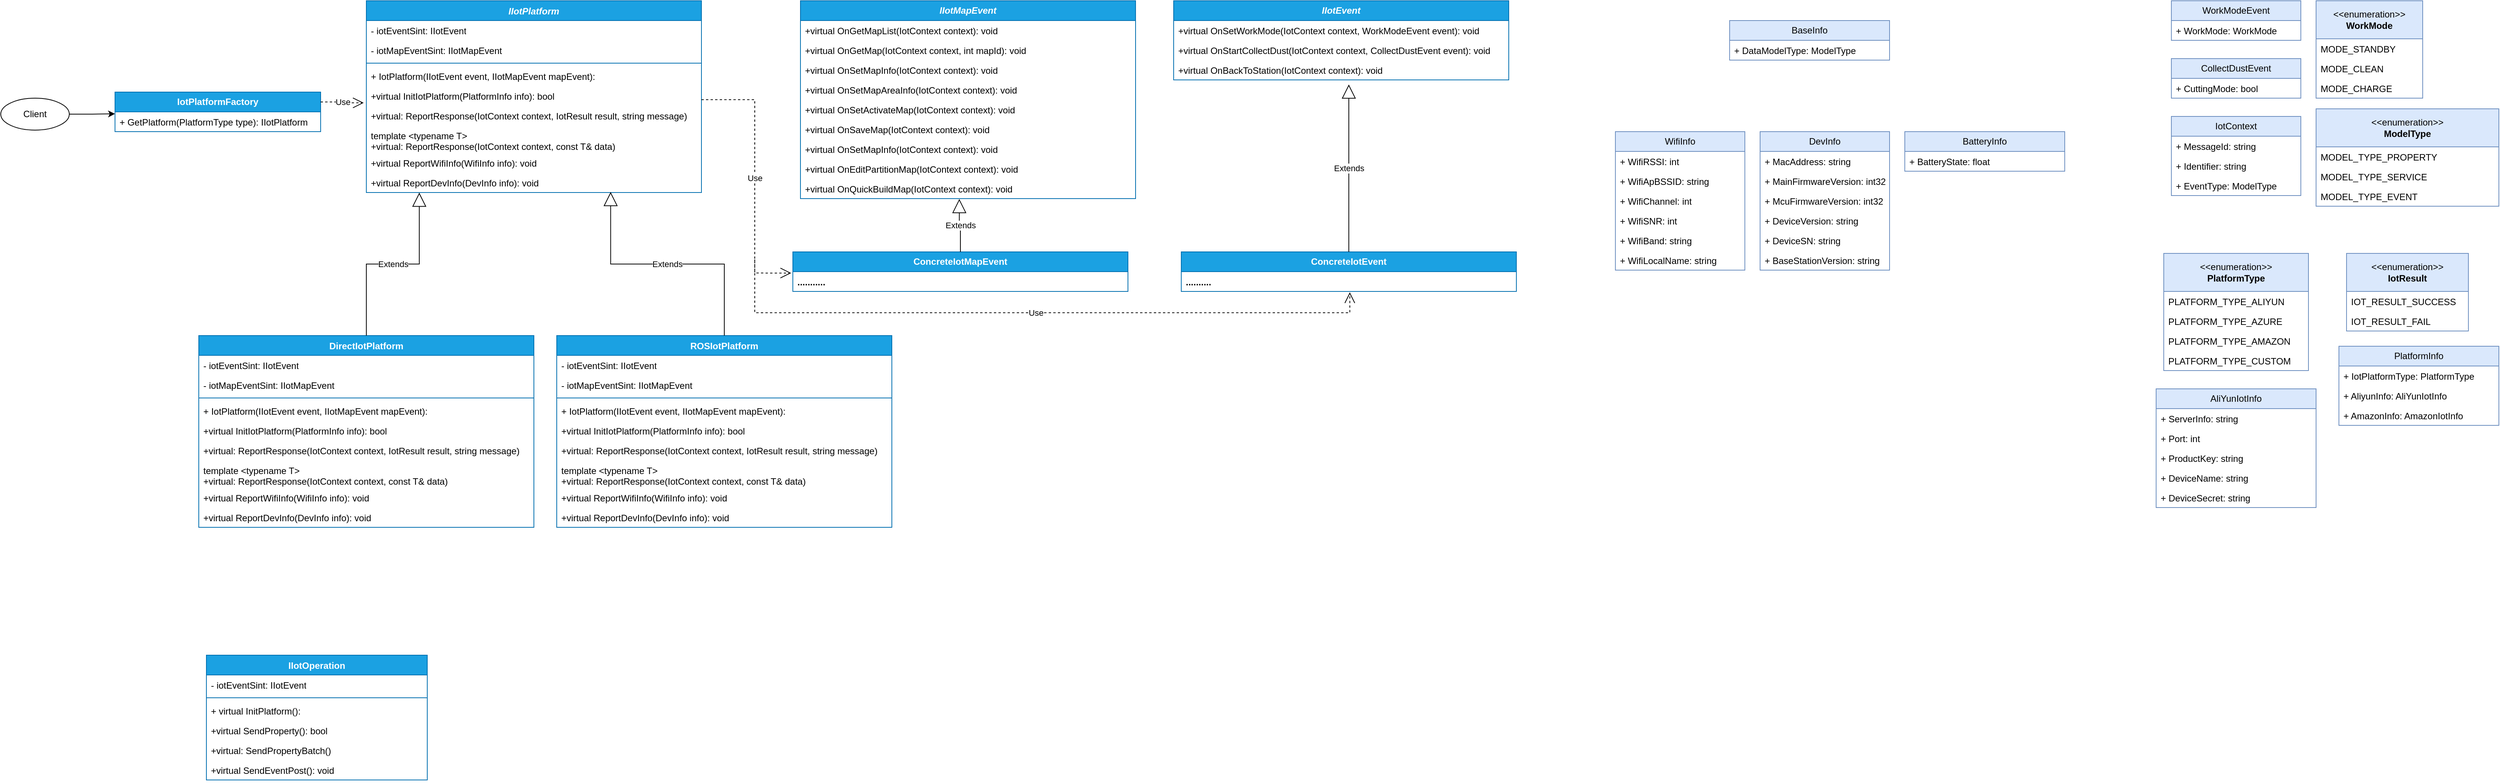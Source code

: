 <mxfile version="21.1.5" type="github">
  <diagram name="Page-1" id="c4acf3e9-155e-7222-9cf6-157b1a14988f">
    <mxGraphModel dx="1924" dy="537" grid="1" gridSize="10" guides="1" tooltips="1" connect="1" arrows="1" fold="1" page="1" pageScale="1" pageWidth="980" pageHeight="1390" background="none" math="0" shadow="0">
      <root>
        <mxCell id="0" />
        <mxCell id="1" parent="0" />
        <mxCell id="I9QbP4iJ-JVChOP0fgTt-6" value="WifiInfo" style="swimlane;fontStyle=0;childLayout=stackLayout;horizontal=1;startSize=26;fillColor=#dae8fc;horizontalStack=0;resizeParent=1;resizeParentMax=0;resizeLast=0;collapsible=1;marginBottom=0;whiteSpace=wrap;html=1;strokeColor=#6c8ebf;" vertex="1" parent="1">
          <mxGeometry x="1170" y="202" width="170" height="182" as="geometry" />
        </mxCell>
        <mxCell id="I9QbP4iJ-JVChOP0fgTt-7" value="+ WifiRSSI: int" style="text;strokeColor=none;fillColor=none;align=left;verticalAlign=top;spacingLeft=4;spacingRight=4;overflow=hidden;rotatable=0;points=[[0,0.5],[1,0.5]];portConstraint=eastwest;whiteSpace=wrap;html=1;" vertex="1" parent="I9QbP4iJ-JVChOP0fgTt-6">
          <mxGeometry y="26" width="170" height="26" as="geometry" />
        </mxCell>
        <mxCell id="I9QbP4iJ-JVChOP0fgTt-8" value="+ WifiApBSSID: string" style="text;strokeColor=none;fillColor=none;align=left;verticalAlign=top;spacingLeft=4;spacingRight=4;overflow=hidden;rotatable=0;points=[[0,0.5],[1,0.5]];portConstraint=eastwest;whiteSpace=wrap;html=1;" vertex="1" parent="I9QbP4iJ-JVChOP0fgTt-6">
          <mxGeometry y="52" width="170" height="26" as="geometry" />
        </mxCell>
        <mxCell id="I9QbP4iJ-JVChOP0fgTt-9" value="+ WifiChannel: int" style="text;strokeColor=none;fillColor=none;align=left;verticalAlign=top;spacingLeft=4;spacingRight=4;overflow=hidden;rotatable=0;points=[[0,0.5],[1,0.5]];portConstraint=eastwest;whiteSpace=wrap;html=1;" vertex="1" parent="I9QbP4iJ-JVChOP0fgTt-6">
          <mxGeometry y="78" width="170" height="26" as="geometry" />
        </mxCell>
        <mxCell id="I9QbP4iJ-JVChOP0fgTt-19" value="+ WifiSNR: int" style="text;strokeColor=none;fillColor=none;align=left;verticalAlign=top;spacingLeft=4;spacingRight=4;overflow=hidden;rotatable=0;points=[[0,0.5],[1,0.5]];portConstraint=eastwest;whiteSpace=wrap;html=1;" vertex="1" parent="I9QbP4iJ-JVChOP0fgTt-6">
          <mxGeometry y="104" width="170" height="26" as="geometry" />
        </mxCell>
        <mxCell id="I9QbP4iJ-JVChOP0fgTt-10" value="+ WifiBand: string" style="text;strokeColor=none;fillColor=none;align=left;verticalAlign=top;spacingLeft=4;spacingRight=4;overflow=hidden;rotatable=0;points=[[0,0.5],[1,0.5]];portConstraint=eastwest;whiteSpace=wrap;html=1;" vertex="1" parent="I9QbP4iJ-JVChOP0fgTt-6">
          <mxGeometry y="130" width="170" height="26" as="geometry" />
        </mxCell>
        <mxCell id="I9QbP4iJ-JVChOP0fgTt-11" value="+ WifiLocalName: string" style="text;strokeColor=none;fillColor=none;align=left;verticalAlign=top;spacingLeft=4;spacingRight=4;overflow=hidden;rotatable=0;points=[[0,0.5],[1,0.5]];portConstraint=eastwest;whiteSpace=wrap;html=1;" vertex="1" parent="I9QbP4iJ-JVChOP0fgTt-6">
          <mxGeometry y="156" width="170" height="26" as="geometry" />
        </mxCell>
        <mxCell id="I9QbP4iJ-JVChOP0fgTt-12" value="DevInfo" style="swimlane;fontStyle=0;childLayout=stackLayout;horizontal=1;startSize=26;fillColor=#dae8fc;horizontalStack=0;resizeParent=1;resizeParentMax=0;resizeLast=0;collapsible=1;marginBottom=0;whiteSpace=wrap;html=1;strokeColor=#6c8ebf;" vertex="1" parent="1">
          <mxGeometry x="1360" y="202" width="170" height="182" as="geometry" />
        </mxCell>
        <mxCell id="I9QbP4iJ-JVChOP0fgTt-13" value="+ MacAddress: string" style="text;strokeColor=none;fillColor=none;align=left;verticalAlign=top;spacingLeft=4;spacingRight=4;overflow=hidden;rotatable=0;points=[[0,0.5],[1,0.5]];portConstraint=eastwest;whiteSpace=wrap;html=1;" vertex="1" parent="I9QbP4iJ-JVChOP0fgTt-12">
          <mxGeometry y="26" width="170" height="26" as="geometry" />
        </mxCell>
        <mxCell id="I9QbP4iJ-JVChOP0fgTt-14" value="+ MainFirmwareVersion: int32" style="text;strokeColor=none;fillColor=none;align=left;verticalAlign=top;spacingLeft=4;spacingRight=4;overflow=hidden;rotatable=0;points=[[0,0.5],[1,0.5]];portConstraint=eastwest;whiteSpace=wrap;html=1;" vertex="1" parent="I9QbP4iJ-JVChOP0fgTt-12">
          <mxGeometry y="52" width="170" height="26" as="geometry" />
        </mxCell>
        <mxCell id="I9QbP4iJ-JVChOP0fgTt-15" value="+ McuFirmwareVersion: int32" style="text;strokeColor=none;fillColor=none;align=left;verticalAlign=top;spacingLeft=4;spacingRight=4;overflow=hidden;rotatable=0;points=[[0,0.5],[1,0.5]];portConstraint=eastwest;whiteSpace=wrap;html=1;" vertex="1" parent="I9QbP4iJ-JVChOP0fgTt-12">
          <mxGeometry y="78" width="170" height="26" as="geometry" />
        </mxCell>
        <mxCell id="I9QbP4iJ-JVChOP0fgTt-16" value="+ DeviceVersion: string" style="text;strokeColor=none;fillColor=none;align=left;verticalAlign=top;spacingLeft=4;spacingRight=4;overflow=hidden;rotatable=0;points=[[0,0.5],[1,0.5]];portConstraint=eastwest;whiteSpace=wrap;html=1;" vertex="1" parent="I9QbP4iJ-JVChOP0fgTt-12">
          <mxGeometry y="104" width="170" height="26" as="geometry" />
        </mxCell>
        <mxCell id="I9QbP4iJ-JVChOP0fgTt-17" value="+ DeviceSN: string" style="text;strokeColor=none;fillColor=none;align=left;verticalAlign=top;spacingLeft=4;spacingRight=4;overflow=hidden;rotatable=0;points=[[0,0.5],[1,0.5]];portConstraint=eastwest;whiteSpace=wrap;html=1;" vertex="1" parent="I9QbP4iJ-JVChOP0fgTt-12">
          <mxGeometry y="130" width="170" height="26" as="geometry" />
        </mxCell>
        <mxCell id="I9QbP4iJ-JVChOP0fgTt-18" value="+ BaseStationVersion: string" style="text;strokeColor=none;fillColor=none;align=left;verticalAlign=top;spacingLeft=4;spacingRight=4;overflow=hidden;rotatable=0;points=[[0,0.5],[1,0.5]];portConstraint=eastwest;whiteSpace=wrap;html=1;" vertex="1" parent="I9QbP4iJ-JVChOP0fgTt-12">
          <mxGeometry y="156" width="170" height="26" as="geometry" />
        </mxCell>
        <mxCell id="I9QbP4iJ-JVChOP0fgTt-24" value="&lt;b&gt;&lt;i&gt;IIotEvent&lt;/i&gt;&lt;/b&gt;" style="swimlane;fontStyle=0;childLayout=stackLayout;horizontal=1;startSize=26;fillColor=#1ba1e2;horizontalStack=0;resizeParent=1;resizeParentMax=0;resizeLast=0;collapsible=1;marginBottom=0;whiteSpace=wrap;html=1;fontColor=#ffffff;strokeColor=#006EAF;" vertex="1" parent="1">
          <mxGeometry x="590" y="30" width="440" height="104" as="geometry" />
        </mxCell>
        <mxCell id="I9QbP4iJ-JVChOP0fgTt-25" value="+virtual&amp;nbsp;OnSetWorkMode(IotContext context, WorkModeEvent event): void" style="text;strokeColor=none;fillColor=none;align=left;verticalAlign=top;spacingLeft=4;spacingRight=4;overflow=hidden;rotatable=0;points=[[0,0.5],[1,0.5]];portConstraint=eastwest;whiteSpace=wrap;html=1;" vertex="1" parent="I9QbP4iJ-JVChOP0fgTt-24">
          <mxGeometry y="26" width="440" height="26" as="geometry" />
        </mxCell>
        <mxCell id="I9QbP4iJ-JVChOP0fgTt-26" value="+virtual&amp;nbsp;OnStartCollectDust(IotContext context, CollectDustEvent event): void" style="text;strokeColor=none;fillColor=none;align=left;verticalAlign=top;spacingLeft=4;spacingRight=4;overflow=hidden;rotatable=0;points=[[0,0.5],[1,0.5]];portConstraint=eastwest;whiteSpace=wrap;html=1;" vertex="1" parent="I9QbP4iJ-JVChOP0fgTt-24">
          <mxGeometry y="52" width="440" height="26" as="geometry" />
        </mxCell>
        <mxCell id="I9QbP4iJ-JVChOP0fgTt-27" value="+virtual&amp;nbsp;OnBackToStation(IotContext context): void" style="text;strokeColor=none;fillColor=none;align=left;verticalAlign=top;spacingLeft=4;spacingRight=4;overflow=hidden;rotatable=0;points=[[0,0.5],[1,0.5]];portConstraint=eastwest;whiteSpace=wrap;html=1;" vertex="1" parent="I9QbP4iJ-JVChOP0fgTt-24">
          <mxGeometry y="78" width="440" height="26" as="geometry" />
        </mxCell>
        <mxCell id="I9QbP4iJ-JVChOP0fgTt-35" value="&amp;lt;&amp;lt;enumeration&amp;gt;&amp;gt;&lt;br&gt;&lt;b&gt;WorkMode&lt;/b&gt;" style="swimlane;fontStyle=0;childLayout=stackLayout;horizontal=1;startSize=50;fillColor=#dae8fc;horizontalStack=0;resizeParent=1;resizeParentMax=0;resizeLast=0;collapsible=1;marginBottom=0;whiteSpace=wrap;html=1;strokeColor=#6c8ebf;" vertex="1" parent="1">
          <mxGeometry x="2090" y="30" width="140" height="128" as="geometry" />
        </mxCell>
        <mxCell id="I9QbP4iJ-JVChOP0fgTt-36" value="MODE_STANDBY" style="text;strokeColor=none;fillColor=none;align=left;verticalAlign=top;spacingLeft=4;spacingRight=4;overflow=hidden;rotatable=0;points=[[0,0.5],[1,0.5]];portConstraint=eastwest;whiteSpace=wrap;html=1;" vertex="1" parent="I9QbP4iJ-JVChOP0fgTt-35">
          <mxGeometry y="50" width="140" height="26" as="geometry" />
        </mxCell>
        <mxCell id="I9QbP4iJ-JVChOP0fgTt-37" value="MODE_CLEAN" style="text;strokeColor=none;fillColor=none;align=left;verticalAlign=top;spacingLeft=4;spacingRight=4;overflow=hidden;rotatable=0;points=[[0,0.5],[1,0.5]];portConstraint=eastwest;whiteSpace=wrap;html=1;" vertex="1" parent="I9QbP4iJ-JVChOP0fgTt-35">
          <mxGeometry y="76" width="140" height="26" as="geometry" />
        </mxCell>
        <mxCell id="I9QbP4iJ-JVChOP0fgTt-38" value="MODE_CHARGE" style="text;strokeColor=none;fillColor=none;align=left;verticalAlign=top;spacingLeft=4;spacingRight=4;overflow=hidden;rotatable=0;points=[[0,0.5],[1,0.5]];portConstraint=eastwest;whiteSpace=wrap;html=1;" vertex="1" parent="I9QbP4iJ-JVChOP0fgTt-35">
          <mxGeometry y="102" width="140" height="26" as="geometry" />
        </mxCell>
        <mxCell id="I9QbP4iJ-JVChOP0fgTt-40" value="IotContext" style="swimlane;fontStyle=0;childLayout=stackLayout;horizontal=1;startSize=26;fillColor=#dae8fc;horizontalStack=0;resizeParent=1;resizeParentMax=0;resizeLast=0;collapsible=1;marginBottom=0;whiteSpace=wrap;html=1;strokeColor=#6c8ebf;" vertex="1" parent="1">
          <mxGeometry x="1900" y="182" width="170" height="104" as="geometry" />
        </mxCell>
        <mxCell id="I9QbP4iJ-JVChOP0fgTt-41" value="+ MessageId: string" style="text;strokeColor=none;fillColor=none;align=left;verticalAlign=top;spacingLeft=4;spacingRight=4;overflow=hidden;rotatable=0;points=[[0,0.5],[1,0.5]];portConstraint=eastwest;whiteSpace=wrap;html=1;" vertex="1" parent="I9QbP4iJ-JVChOP0fgTt-40">
          <mxGeometry y="26" width="170" height="26" as="geometry" />
        </mxCell>
        <mxCell id="I9QbP4iJ-JVChOP0fgTt-42" value="+ Identifier: string" style="text;strokeColor=none;fillColor=none;align=left;verticalAlign=top;spacingLeft=4;spacingRight=4;overflow=hidden;rotatable=0;points=[[0,0.5],[1,0.5]];portConstraint=eastwest;whiteSpace=wrap;html=1;" vertex="1" parent="I9QbP4iJ-JVChOP0fgTt-40">
          <mxGeometry y="52" width="170" height="26" as="geometry" />
        </mxCell>
        <mxCell id="I9QbP4iJ-JVChOP0fgTt-43" value="+ EventType: ModelType" style="text;strokeColor=none;fillColor=none;align=left;verticalAlign=top;spacingLeft=4;spacingRight=4;overflow=hidden;rotatable=0;points=[[0,0.5],[1,0.5]];portConstraint=eastwest;whiteSpace=wrap;html=1;" vertex="1" parent="I9QbP4iJ-JVChOP0fgTt-40">
          <mxGeometry y="78" width="170" height="26" as="geometry" />
        </mxCell>
        <mxCell id="I9QbP4iJ-JVChOP0fgTt-47" value="&amp;lt;&amp;lt;enumeration&amp;gt;&amp;gt;&lt;br&gt;&lt;b&gt;ModelType&lt;/b&gt;" style="swimlane;fontStyle=0;childLayout=stackLayout;horizontal=1;startSize=50;fillColor=#dae8fc;horizontalStack=0;resizeParent=1;resizeParentMax=0;resizeLast=0;collapsible=1;marginBottom=0;whiteSpace=wrap;html=1;strokeColor=#6c8ebf;" vertex="1" parent="1">
          <mxGeometry x="2090" y="172" width="240" height="128" as="geometry" />
        </mxCell>
        <mxCell id="I9QbP4iJ-JVChOP0fgTt-48" value="MODEL_TYPE_PROPERTY" style="text;strokeColor=none;fillColor=none;align=left;verticalAlign=top;spacingLeft=4;spacingRight=4;overflow=hidden;rotatable=0;points=[[0,0.5],[1,0.5]];portConstraint=eastwest;whiteSpace=wrap;html=1;" vertex="1" parent="I9QbP4iJ-JVChOP0fgTt-47">
          <mxGeometry y="50" width="240" height="26" as="geometry" />
        </mxCell>
        <mxCell id="I9QbP4iJ-JVChOP0fgTt-50" value="MODEL_TYPE_SERVICE" style="text;strokeColor=none;fillColor=none;align=left;verticalAlign=top;spacingLeft=4;spacingRight=4;overflow=hidden;rotatable=0;points=[[0,0.5],[1,0.5]];portConstraint=eastwest;whiteSpace=wrap;html=1;" vertex="1" parent="I9QbP4iJ-JVChOP0fgTt-47">
          <mxGeometry y="76" width="240" height="26" as="geometry" />
        </mxCell>
        <mxCell id="I9QbP4iJ-JVChOP0fgTt-169" value="MODEL_TYPE_EVENT" style="text;strokeColor=none;fillColor=none;align=left;verticalAlign=top;spacingLeft=4;spacingRight=4;overflow=hidden;rotatable=0;points=[[0,0.5],[1,0.5]];portConstraint=eastwest;whiteSpace=wrap;html=1;" vertex="1" parent="I9QbP4iJ-JVChOP0fgTt-47">
          <mxGeometry y="102" width="240" height="26" as="geometry" />
        </mxCell>
        <mxCell id="I9QbP4iJ-JVChOP0fgTt-51" value="&lt;i style=&quot;&quot;&gt;IIotPlatform&lt;/i&gt;" style="swimlane;fontStyle=1;align=center;verticalAlign=top;childLayout=stackLayout;horizontal=1;startSize=26;horizontalStack=0;resizeParent=1;resizeParentMax=0;resizeLast=0;collapsible=1;marginBottom=0;whiteSpace=wrap;html=1;fillColor=#1ba1e2;fontColor=#ffffff;strokeColor=#006EAF;" vertex="1" parent="1">
          <mxGeometry x="-470" y="30" width="440" height="252" as="geometry" />
        </mxCell>
        <mxCell id="I9QbP4iJ-JVChOP0fgTt-52" value="- iotEventSint: IIotEvent" style="text;strokeColor=none;fillColor=none;align=left;verticalAlign=top;spacingLeft=4;spacingRight=4;overflow=hidden;rotatable=0;points=[[0,0.5],[1,0.5]];portConstraint=eastwest;whiteSpace=wrap;html=1;" vertex="1" parent="I9QbP4iJ-JVChOP0fgTt-51">
          <mxGeometry y="26" width="440" height="26" as="geometry" />
        </mxCell>
        <mxCell id="I9QbP4iJ-JVChOP0fgTt-100" value="- iotMapEventSint: IIotMapEvent" style="text;strokeColor=none;fillColor=none;align=left;verticalAlign=top;spacingLeft=4;spacingRight=4;overflow=hidden;rotatable=0;points=[[0,0.5],[1,0.5]];portConstraint=eastwest;whiteSpace=wrap;html=1;" vertex="1" parent="I9QbP4iJ-JVChOP0fgTt-51">
          <mxGeometry y="52" width="440" height="26" as="geometry" />
        </mxCell>
        <mxCell id="I9QbP4iJ-JVChOP0fgTt-53" value="" style="line;strokeWidth=1;fillColor=none;align=left;verticalAlign=middle;spacingTop=-1;spacingLeft=3;spacingRight=3;rotatable=0;labelPosition=right;points=[];portConstraint=eastwest;strokeColor=inherit;" vertex="1" parent="I9QbP4iJ-JVChOP0fgTt-51">
          <mxGeometry y="78" width="440" height="8" as="geometry" />
        </mxCell>
        <mxCell id="I9QbP4iJ-JVChOP0fgTt-54" value="+ IotPlatform(IIotEvent event, IIotMapEvent mapEvent):&amp;nbsp;" style="text;strokeColor=none;fillColor=none;align=left;verticalAlign=top;spacingLeft=4;spacingRight=4;overflow=hidden;rotatable=0;points=[[0,0.5],[1,0.5]];portConstraint=eastwest;whiteSpace=wrap;html=1;" vertex="1" parent="I9QbP4iJ-JVChOP0fgTt-51">
          <mxGeometry y="86" width="440" height="26" as="geometry" />
        </mxCell>
        <mxCell id="I9QbP4iJ-JVChOP0fgTt-63" value="+virtual&amp;nbsp;InitIotPlatform(PlatformInfo info): bool" style="text;strokeColor=none;fillColor=none;align=left;verticalAlign=top;spacingLeft=4;spacingRight=4;overflow=hidden;rotatable=0;points=[[0,0.5],[1,0.5]];portConstraint=eastwest;whiteSpace=wrap;html=1;" vertex="1" parent="I9QbP4iJ-JVChOP0fgTt-51">
          <mxGeometry y="112" width="440" height="26" as="geometry" />
        </mxCell>
        <mxCell id="I9QbP4iJ-JVChOP0fgTt-88" value="+virtual: ReportResponse(IotContext context, IotResult result, string message)" style="text;strokeColor=none;fillColor=none;align=left;verticalAlign=top;spacingLeft=4;spacingRight=4;overflow=hidden;rotatable=0;points=[[0,0.5],[1,0.5]];portConstraint=eastwest;whiteSpace=wrap;html=1;" vertex="1" parent="I9QbP4iJ-JVChOP0fgTt-51">
          <mxGeometry y="138" width="440" height="26" as="geometry" />
        </mxCell>
        <mxCell id="I9QbP4iJ-JVChOP0fgTt-101" value="template &amp;lt;typename T&amp;gt;&lt;br&gt;+virtual: ReportResponse(IotContext context, const T&amp;amp; data)" style="text;strokeColor=none;fillColor=none;align=left;verticalAlign=top;spacingLeft=4;spacingRight=4;overflow=hidden;rotatable=0;points=[[0,0.5],[1,0.5]];portConstraint=eastwest;whiteSpace=wrap;html=1;" vertex="1" parent="I9QbP4iJ-JVChOP0fgTt-51">
          <mxGeometry y="164" width="440" height="36" as="geometry" />
        </mxCell>
        <mxCell id="I9QbP4iJ-JVChOP0fgTt-56" value="+virtual ReportWifiInfo(WifiInfo info): void" style="text;strokeColor=none;fillColor=none;align=left;verticalAlign=top;spacingLeft=4;spacingRight=4;overflow=hidden;rotatable=0;points=[[0,0.5],[1,0.5]];portConstraint=eastwest;whiteSpace=wrap;html=1;" vertex="1" parent="I9QbP4iJ-JVChOP0fgTt-51">
          <mxGeometry y="200" width="440" height="26" as="geometry" />
        </mxCell>
        <mxCell id="I9QbP4iJ-JVChOP0fgTt-57" value="+virtual ReportDevInfo(DevInfo info): void" style="text;strokeColor=none;fillColor=none;align=left;verticalAlign=top;spacingLeft=4;spacingRight=4;overflow=hidden;rotatable=0;points=[[0,0.5],[1,0.5]];portConstraint=eastwest;whiteSpace=wrap;html=1;" vertex="1" parent="I9QbP4iJ-JVChOP0fgTt-51">
          <mxGeometry y="226" width="440" height="26" as="geometry" />
        </mxCell>
        <mxCell id="I9QbP4iJ-JVChOP0fgTt-58" value="&amp;lt;&amp;lt;enumeration&amp;gt;&amp;gt;&lt;br&gt;&lt;b&gt;PlatformType&lt;/b&gt;" style="swimlane;fontStyle=0;childLayout=stackLayout;horizontal=1;startSize=50;fillColor=#dae8fc;horizontalStack=0;resizeParent=1;resizeParentMax=0;resizeLast=0;collapsible=1;marginBottom=0;whiteSpace=wrap;html=1;strokeColor=#6c8ebf;" vertex="1" parent="1">
          <mxGeometry x="1890" y="362" width="190" height="154" as="geometry" />
        </mxCell>
        <mxCell id="I9QbP4iJ-JVChOP0fgTt-59" value="PLATFORM_TYPE_ALIYUN" style="text;strokeColor=none;fillColor=none;align=left;verticalAlign=top;spacingLeft=4;spacingRight=4;overflow=hidden;rotatable=0;points=[[0,0.5],[1,0.5]];portConstraint=eastwest;whiteSpace=wrap;html=1;" vertex="1" parent="I9QbP4iJ-JVChOP0fgTt-58">
          <mxGeometry y="50" width="190" height="26" as="geometry" />
        </mxCell>
        <mxCell id="I9QbP4iJ-JVChOP0fgTt-60" value="PLATFORM_TYPE_AZURE" style="text;strokeColor=none;fillColor=none;align=left;verticalAlign=top;spacingLeft=4;spacingRight=4;overflow=hidden;rotatable=0;points=[[0,0.5],[1,0.5]];portConstraint=eastwest;whiteSpace=wrap;html=1;" vertex="1" parent="I9QbP4iJ-JVChOP0fgTt-58">
          <mxGeometry y="76" width="190" height="26" as="geometry" />
        </mxCell>
        <mxCell id="I9QbP4iJ-JVChOP0fgTt-61" value="PLATFORM_TYPE_AMAZON" style="text;strokeColor=none;fillColor=none;align=left;verticalAlign=top;spacingLeft=4;spacingRight=4;overflow=hidden;rotatable=0;points=[[0,0.5],[1,0.5]];portConstraint=eastwest;whiteSpace=wrap;html=1;" vertex="1" parent="I9QbP4iJ-JVChOP0fgTt-58">
          <mxGeometry y="102" width="190" height="26" as="geometry" />
        </mxCell>
        <mxCell id="I9QbP4iJ-JVChOP0fgTt-62" value="PLATFORM_TYPE_CUSTOM" style="text;strokeColor=none;fillColor=none;align=left;verticalAlign=top;spacingLeft=4;spacingRight=4;overflow=hidden;rotatable=0;points=[[0,0.5],[1,0.5]];portConstraint=eastwest;whiteSpace=wrap;html=1;" vertex="1" parent="I9QbP4iJ-JVChOP0fgTt-58">
          <mxGeometry y="128" width="190" height="26" as="geometry" />
        </mxCell>
        <mxCell id="I9QbP4iJ-JVChOP0fgTt-64" value="PlatformInfo" style="swimlane;fontStyle=0;childLayout=stackLayout;horizontal=1;startSize=26;fillColor=#dae8fc;horizontalStack=0;resizeParent=1;resizeParentMax=0;resizeLast=0;collapsible=1;marginBottom=0;whiteSpace=wrap;html=1;strokeColor=#6c8ebf;" vertex="1" parent="1">
          <mxGeometry x="2120" y="484" width="210" height="104" as="geometry" />
        </mxCell>
        <mxCell id="I9QbP4iJ-JVChOP0fgTt-65" value="+ IotPlatformType: PlatformType" style="text;strokeColor=none;fillColor=none;align=left;verticalAlign=top;spacingLeft=4;spacingRight=4;overflow=hidden;rotatable=0;points=[[0,0.5],[1,0.5]];portConstraint=eastwest;whiteSpace=wrap;html=1;" vertex="1" parent="I9QbP4iJ-JVChOP0fgTt-64">
          <mxGeometry y="26" width="210" height="26" as="geometry" />
        </mxCell>
        <mxCell id="I9QbP4iJ-JVChOP0fgTt-66" value="+ AliyunInfo: AliYunIotInfo" style="text;strokeColor=none;fillColor=none;align=left;verticalAlign=top;spacingLeft=4;spacingRight=4;overflow=hidden;rotatable=0;points=[[0,0.5],[1,0.5]];portConstraint=eastwest;whiteSpace=wrap;html=1;" vertex="1" parent="I9QbP4iJ-JVChOP0fgTt-64">
          <mxGeometry y="52" width="210" height="26" as="geometry" />
        </mxCell>
        <mxCell id="I9QbP4iJ-JVChOP0fgTt-67" value="+ AmazonInfo: AmazonIotInfo&amp;nbsp;" style="text;strokeColor=none;fillColor=none;align=left;verticalAlign=top;spacingLeft=4;spacingRight=4;overflow=hidden;rotatable=0;points=[[0,0.5],[1,0.5]];portConstraint=eastwest;whiteSpace=wrap;html=1;" vertex="1" parent="I9QbP4iJ-JVChOP0fgTt-64">
          <mxGeometry y="78" width="210" height="26" as="geometry" />
        </mxCell>
        <mxCell id="I9QbP4iJ-JVChOP0fgTt-68" value="AliYunIotInfo" style="swimlane;fontStyle=0;childLayout=stackLayout;horizontal=1;startSize=26;fillColor=#dae8fc;horizontalStack=0;resizeParent=1;resizeParentMax=0;resizeLast=0;collapsible=1;marginBottom=0;whiteSpace=wrap;html=1;strokeColor=#6c8ebf;" vertex="1" parent="1">
          <mxGeometry x="1880" y="540" width="210" height="156" as="geometry" />
        </mxCell>
        <mxCell id="I9QbP4iJ-JVChOP0fgTt-69" value="+ ServerInfo: string" style="text;strokeColor=none;fillColor=none;align=left;verticalAlign=top;spacingLeft=4;spacingRight=4;overflow=hidden;rotatable=0;points=[[0,0.5],[1,0.5]];portConstraint=eastwest;whiteSpace=wrap;html=1;" vertex="1" parent="I9QbP4iJ-JVChOP0fgTt-68">
          <mxGeometry y="26" width="210" height="26" as="geometry" />
        </mxCell>
        <mxCell id="I9QbP4iJ-JVChOP0fgTt-72" value="+ Port: int" style="text;strokeColor=none;fillColor=none;align=left;verticalAlign=top;spacingLeft=4;spacingRight=4;overflow=hidden;rotatable=0;points=[[0,0.5],[1,0.5]];portConstraint=eastwest;whiteSpace=wrap;html=1;" vertex="1" parent="I9QbP4iJ-JVChOP0fgTt-68">
          <mxGeometry y="52" width="210" height="26" as="geometry" />
        </mxCell>
        <mxCell id="I9QbP4iJ-JVChOP0fgTt-70" value="+ ProductKey: string" style="text;strokeColor=none;fillColor=none;align=left;verticalAlign=top;spacingLeft=4;spacingRight=4;overflow=hidden;rotatable=0;points=[[0,0.5],[1,0.5]];portConstraint=eastwest;whiteSpace=wrap;html=1;" vertex="1" parent="I9QbP4iJ-JVChOP0fgTt-68">
          <mxGeometry y="78" width="210" height="26" as="geometry" />
        </mxCell>
        <mxCell id="I9QbP4iJ-JVChOP0fgTt-71" value="+ DeviceName: string" style="text;strokeColor=none;fillColor=none;align=left;verticalAlign=top;spacingLeft=4;spacingRight=4;overflow=hidden;rotatable=0;points=[[0,0.5],[1,0.5]];portConstraint=eastwest;whiteSpace=wrap;html=1;" vertex="1" parent="I9QbP4iJ-JVChOP0fgTt-68">
          <mxGeometry y="104" width="210" height="26" as="geometry" />
        </mxCell>
        <mxCell id="I9QbP4iJ-JVChOP0fgTt-73" value="+ DeviceSecret: string" style="text;strokeColor=none;fillColor=none;align=left;verticalAlign=top;spacingLeft=4;spacingRight=4;overflow=hidden;rotatable=0;points=[[0,0.5],[1,0.5]];portConstraint=eastwest;whiteSpace=wrap;html=1;" vertex="1" parent="I9QbP4iJ-JVChOP0fgTt-68">
          <mxGeometry y="130" width="210" height="26" as="geometry" />
        </mxCell>
        <mxCell id="I9QbP4iJ-JVChOP0fgTt-74" value="WorkModeEvent" style="swimlane;fontStyle=0;childLayout=stackLayout;horizontal=1;startSize=26;fillColor=#dae8fc;horizontalStack=0;resizeParent=1;resizeParentMax=0;resizeLast=0;collapsible=1;marginBottom=0;whiteSpace=wrap;html=1;strokeColor=#6c8ebf;" vertex="1" parent="1">
          <mxGeometry x="1900" y="30" width="170" height="52" as="geometry" />
        </mxCell>
        <mxCell id="I9QbP4iJ-JVChOP0fgTt-75" value="+ WorkMode: WorkMode" style="text;strokeColor=none;fillColor=none;align=left;verticalAlign=top;spacingLeft=4;spacingRight=4;overflow=hidden;rotatable=0;points=[[0,0.5],[1,0.5]];portConstraint=eastwest;whiteSpace=wrap;html=1;" vertex="1" parent="I9QbP4iJ-JVChOP0fgTt-74">
          <mxGeometry y="26" width="170" height="26" as="geometry" />
        </mxCell>
        <mxCell id="I9QbP4iJ-JVChOP0fgTt-78" value="&amp;lt;&amp;lt;enumeration&amp;gt;&amp;gt;&lt;br&gt;&lt;b&gt;IotResult&lt;/b&gt;" style="swimlane;fontStyle=0;childLayout=stackLayout;horizontal=1;startSize=50;fillColor=#dae8fc;horizontalStack=0;resizeParent=1;resizeParentMax=0;resizeLast=0;collapsible=1;marginBottom=0;whiteSpace=wrap;html=1;strokeColor=#6c8ebf;" vertex="1" parent="1">
          <mxGeometry x="2130" y="362" width="160" height="102" as="geometry" />
        </mxCell>
        <mxCell id="I9QbP4iJ-JVChOP0fgTt-79" value="IOT_RESULT_SUCCESS" style="text;strokeColor=none;fillColor=none;align=left;verticalAlign=top;spacingLeft=4;spacingRight=4;overflow=hidden;rotatable=0;points=[[0,0.5],[1,0.5]];portConstraint=eastwest;whiteSpace=wrap;html=1;" vertex="1" parent="I9QbP4iJ-JVChOP0fgTt-78">
          <mxGeometry y="50" width="160" height="26" as="geometry" />
        </mxCell>
        <mxCell id="I9QbP4iJ-JVChOP0fgTt-80" value="IOT_RESULT_FAIL" style="text;strokeColor=none;fillColor=none;align=left;verticalAlign=top;spacingLeft=4;spacingRight=4;overflow=hidden;rotatable=0;points=[[0,0.5],[1,0.5]];portConstraint=eastwest;whiteSpace=wrap;html=1;" vertex="1" parent="I9QbP4iJ-JVChOP0fgTt-78">
          <mxGeometry y="76" width="160" height="26" as="geometry" />
        </mxCell>
        <mxCell id="I9QbP4iJ-JVChOP0fgTt-82" value="CollectDustEvent" style="swimlane;fontStyle=0;childLayout=stackLayout;horizontal=1;startSize=26;fillColor=#dae8fc;horizontalStack=0;resizeParent=1;resizeParentMax=0;resizeLast=0;collapsible=1;marginBottom=0;whiteSpace=wrap;html=1;strokeColor=#6c8ebf;" vertex="1" parent="1">
          <mxGeometry x="1900" y="106" width="170" height="52" as="geometry" />
        </mxCell>
        <mxCell id="I9QbP4iJ-JVChOP0fgTt-83" value="+ CuttingMode: bool" style="text;strokeColor=none;fillColor=none;align=left;verticalAlign=top;spacingLeft=4;spacingRight=4;overflow=hidden;rotatable=0;points=[[0,0.5],[1,0.5]];portConstraint=eastwest;whiteSpace=wrap;html=1;" vertex="1" parent="I9QbP4iJ-JVChOP0fgTt-82">
          <mxGeometry y="26" width="170" height="26" as="geometry" />
        </mxCell>
        <mxCell id="I9QbP4iJ-JVChOP0fgTt-84" value="BatteryInfo" style="swimlane;fontStyle=0;childLayout=stackLayout;horizontal=1;startSize=26;fillColor=#dae8fc;horizontalStack=0;resizeParent=1;resizeParentMax=0;resizeLast=0;collapsible=1;marginBottom=0;whiteSpace=wrap;html=1;strokeColor=#6c8ebf;" vertex="1" parent="1">
          <mxGeometry x="1550" y="202" width="210" height="52" as="geometry" />
        </mxCell>
        <mxCell id="I9QbP4iJ-JVChOP0fgTt-85" value="+ BatteryState: float" style="text;strokeColor=none;fillColor=none;align=left;verticalAlign=top;spacingLeft=4;spacingRight=4;overflow=hidden;rotatable=0;points=[[0,0.5],[1,0.5]];portConstraint=eastwest;whiteSpace=wrap;html=1;" vertex="1" parent="I9QbP4iJ-JVChOP0fgTt-84">
          <mxGeometry y="26" width="210" height="26" as="geometry" />
        </mxCell>
        <mxCell id="I9QbP4iJ-JVChOP0fgTt-89" value="&lt;b&gt;&lt;i&gt;IIotMapEvent&lt;/i&gt;&lt;/b&gt;" style="swimlane;fontStyle=0;childLayout=stackLayout;horizontal=1;startSize=26;fillColor=#1ba1e2;horizontalStack=0;resizeParent=1;resizeParentMax=0;resizeLast=0;collapsible=1;marginBottom=0;whiteSpace=wrap;html=1;fontColor=#ffffff;strokeColor=#006EAF;" vertex="1" parent="1">
          <mxGeometry x="100" y="30" width="440" height="260" as="geometry" />
        </mxCell>
        <mxCell id="I9QbP4iJ-JVChOP0fgTt-90" value="+virtual&amp;nbsp;OnGetMapList(IotContext context): void" style="text;strokeColor=none;fillColor=none;align=left;verticalAlign=top;spacingLeft=4;spacingRight=4;overflow=hidden;rotatable=0;points=[[0,0.5],[1,0.5]];portConstraint=eastwest;whiteSpace=wrap;html=1;" vertex="1" parent="I9QbP4iJ-JVChOP0fgTt-89">
          <mxGeometry y="26" width="440" height="26" as="geometry" />
        </mxCell>
        <mxCell id="I9QbP4iJ-JVChOP0fgTt-91" value="+virtual&amp;nbsp;OnGetMap(IotContext context, int mapId): void" style="text;strokeColor=none;fillColor=none;align=left;verticalAlign=top;spacingLeft=4;spacingRight=4;overflow=hidden;rotatable=0;points=[[0,0.5],[1,0.5]];portConstraint=eastwest;whiteSpace=wrap;html=1;" vertex="1" parent="I9QbP4iJ-JVChOP0fgTt-89">
          <mxGeometry y="52" width="440" height="26" as="geometry" />
        </mxCell>
        <mxCell id="I9QbP4iJ-JVChOP0fgTt-92" value="+virtual&amp;nbsp;OnSetMapInfo(IotContext context): void" style="text;strokeColor=none;fillColor=none;align=left;verticalAlign=top;spacingLeft=4;spacingRight=4;overflow=hidden;rotatable=0;points=[[0,0.5],[1,0.5]];portConstraint=eastwest;whiteSpace=wrap;html=1;" vertex="1" parent="I9QbP4iJ-JVChOP0fgTt-89">
          <mxGeometry y="78" width="440" height="26" as="geometry" />
        </mxCell>
        <mxCell id="I9QbP4iJ-JVChOP0fgTt-94" value="+virtual&amp;nbsp;OnSetMapAreaInfo(IotContext context): void" style="text;strokeColor=none;fillColor=none;align=left;verticalAlign=top;spacingLeft=4;spacingRight=4;overflow=hidden;rotatable=0;points=[[0,0.5],[1,0.5]];portConstraint=eastwest;whiteSpace=wrap;html=1;" vertex="1" parent="I9QbP4iJ-JVChOP0fgTt-89">
          <mxGeometry y="104" width="440" height="26" as="geometry" />
        </mxCell>
        <mxCell id="I9QbP4iJ-JVChOP0fgTt-95" value="+virtual&amp;nbsp;OnSetActivateMap(IotContext context): void" style="text;strokeColor=none;fillColor=none;align=left;verticalAlign=top;spacingLeft=4;spacingRight=4;overflow=hidden;rotatable=0;points=[[0,0.5],[1,0.5]];portConstraint=eastwest;whiteSpace=wrap;html=1;" vertex="1" parent="I9QbP4iJ-JVChOP0fgTt-89">
          <mxGeometry y="130" width="440" height="26" as="geometry" />
        </mxCell>
        <mxCell id="I9QbP4iJ-JVChOP0fgTt-96" value="+virtual&amp;nbsp;OnSaveMap(IotContext context): void" style="text;strokeColor=none;fillColor=none;align=left;verticalAlign=top;spacingLeft=4;spacingRight=4;overflow=hidden;rotatable=0;points=[[0,0.5],[1,0.5]];portConstraint=eastwest;whiteSpace=wrap;html=1;" vertex="1" parent="I9QbP4iJ-JVChOP0fgTt-89">
          <mxGeometry y="156" width="440" height="26" as="geometry" />
        </mxCell>
        <mxCell id="I9QbP4iJ-JVChOP0fgTt-98" value="+virtual&amp;nbsp;OnSetMapInfo(IotContext context): void" style="text;strokeColor=none;fillColor=none;align=left;verticalAlign=top;spacingLeft=4;spacingRight=4;overflow=hidden;rotatable=0;points=[[0,0.5],[1,0.5]];portConstraint=eastwest;whiteSpace=wrap;html=1;" vertex="1" parent="I9QbP4iJ-JVChOP0fgTt-89">
          <mxGeometry y="182" width="440" height="26" as="geometry" />
        </mxCell>
        <mxCell id="I9QbP4iJ-JVChOP0fgTt-97" value="+virtual&amp;nbsp;OnEditPartitionMap(IotContext context): void" style="text;strokeColor=none;fillColor=none;align=left;verticalAlign=top;spacingLeft=4;spacingRight=4;overflow=hidden;rotatable=0;points=[[0,0.5],[1,0.5]];portConstraint=eastwest;whiteSpace=wrap;html=1;" vertex="1" parent="I9QbP4iJ-JVChOP0fgTt-89">
          <mxGeometry y="208" width="440" height="26" as="geometry" />
        </mxCell>
        <mxCell id="I9QbP4iJ-JVChOP0fgTt-99" value="+virtual&amp;nbsp;OnQuickBuildMap(IotContext context): void" style="text;strokeColor=none;fillColor=none;align=left;verticalAlign=top;spacingLeft=4;spacingRight=4;overflow=hidden;rotatable=0;points=[[0,0.5],[1,0.5]];portConstraint=eastwest;whiteSpace=wrap;html=1;" vertex="1" parent="I9QbP4iJ-JVChOP0fgTt-89">
          <mxGeometry y="234" width="440" height="26" as="geometry" />
        </mxCell>
        <mxCell id="I9QbP4iJ-JVChOP0fgTt-102" value="ROSIotPlatform" style="swimlane;fontStyle=1;align=center;verticalAlign=top;childLayout=stackLayout;horizontal=1;startSize=26;horizontalStack=0;resizeParent=1;resizeParentMax=0;resizeLast=0;collapsible=1;marginBottom=0;whiteSpace=wrap;html=1;fillColor=#1ba1e2;fontColor=#ffffff;strokeColor=#006EAF;" vertex="1" parent="1">
          <mxGeometry x="-220" y="470" width="440" height="252" as="geometry" />
        </mxCell>
        <mxCell id="I9QbP4iJ-JVChOP0fgTt-103" value="- iotEventSint: IIotEvent" style="text;strokeColor=none;fillColor=none;align=left;verticalAlign=top;spacingLeft=4;spacingRight=4;overflow=hidden;rotatable=0;points=[[0,0.5],[1,0.5]];portConstraint=eastwest;whiteSpace=wrap;html=1;" vertex="1" parent="I9QbP4iJ-JVChOP0fgTt-102">
          <mxGeometry y="26" width="440" height="26" as="geometry" />
        </mxCell>
        <mxCell id="I9QbP4iJ-JVChOP0fgTt-104" value="- iotMapEventSint: IIotMapEvent" style="text;strokeColor=none;fillColor=none;align=left;verticalAlign=top;spacingLeft=4;spacingRight=4;overflow=hidden;rotatable=0;points=[[0,0.5],[1,0.5]];portConstraint=eastwest;whiteSpace=wrap;html=1;" vertex="1" parent="I9QbP4iJ-JVChOP0fgTt-102">
          <mxGeometry y="52" width="440" height="26" as="geometry" />
        </mxCell>
        <mxCell id="I9QbP4iJ-JVChOP0fgTt-105" value="" style="line;strokeWidth=1;fillColor=none;align=left;verticalAlign=middle;spacingTop=-1;spacingLeft=3;spacingRight=3;rotatable=0;labelPosition=right;points=[];portConstraint=eastwest;strokeColor=inherit;" vertex="1" parent="I9QbP4iJ-JVChOP0fgTt-102">
          <mxGeometry y="78" width="440" height="8" as="geometry" />
        </mxCell>
        <mxCell id="I9QbP4iJ-JVChOP0fgTt-106" value="+ IotPlatform(IIotEvent event, IIotMapEvent mapEvent):&amp;nbsp;" style="text;strokeColor=none;fillColor=none;align=left;verticalAlign=top;spacingLeft=4;spacingRight=4;overflow=hidden;rotatable=0;points=[[0,0.5],[1,0.5]];portConstraint=eastwest;whiteSpace=wrap;html=1;" vertex="1" parent="I9QbP4iJ-JVChOP0fgTt-102">
          <mxGeometry y="86" width="440" height="26" as="geometry" />
        </mxCell>
        <mxCell id="I9QbP4iJ-JVChOP0fgTt-107" value="+virtual&amp;nbsp;InitIotPlatform(PlatformInfo info): bool" style="text;strokeColor=none;fillColor=none;align=left;verticalAlign=top;spacingLeft=4;spacingRight=4;overflow=hidden;rotatable=0;points=[[0,0.5],[1,0.5]];portConstraint=eastwest;whiteSpace=wrap;html=1;" vertex="1" parent="I9QbP4iJ-JVChOP0fgTt-102">
          <mxGeometry y="112" width="440" height="26" as="geometry" />
        </mxCell>
        <mxCell id="I9QbP4iJ-JVChOP0fgTt-108" value="+virtual: ReportResponse(IotContext context, IotResult result, string message)" style="text;strokeColor=none;fillColor=none;align=left;verticalAlign=top;spacingLeft=4;spacingRight=4;overflow=hidden;rotatable=0;points=[[0,0.5],[1,0.5]];portConstraint=eastwest;whiteSpace=wrap;html=1;" vertex="1" parent="I9QbP4iJ-JVChOP0fgTt-102">
          <mxGeometry y="138" width="440" height="26" as="geometry" />
        </mxCell>
        <mxCell id="I9QbP4iJ-JVChOP0fgTt-109" value="template &amp;lt;typename T&amp;gt;&lt;br&gt;+virtual: ReportResponse(IotContext context, const T&amp;amp; data)" style="text;strokeColor=none;fillColor=none;align=left;verticalAlign=top;spacingLeft=4;spacingRight=4;overflow=hidden;rotatable=0;points=[[0,0.5],[1,0.5]];portConstraint=eastwest;whiteSpace=wrap;html=1;" vertex="1" parent="I9QbP4iJ-JVChOP0fgTt-102">
          <mxGeometry y="164" width="440" height="36" as="geometry" />
        </mxCell>
        <mxCell id="I9QbP4iJ-JVChOP0fgTt-110" value="+virtual ReportWifiInfo(WifiInfo info): void" style="text;strokeColor=none;fillColor=none;align=left;verticalAlign=top;spacingLeft=4;spacingRight=4;overflow=hidden;rotatable=0;points=[[0,0.5],[1,0.5]];portConstraint=eastwest;whiteSpace=wrap;html=1;" vertex="1" parent="I9QbP4iJ-JVChOP0fgTt-102">
          <mxGeometry y="200" width="440" height="26" as="geometry" />
        </mxCell>
        <mxCell id="I9QbP4iJ-JVChOP0fgTt-111" value="+virtual ReportDevInfo(DevInfo info): void" style="text;strokeColor=none;fillColor=none;align=left;verticalAlign=top;spacingLeft=4;spacingRight=4;overflow=hidden;rotatable=0;points=[[0,0.5],[1,0.5]];portConstraint=eastwest;whiteSpace=wrap;html=1;" vertex="1" parent="I9QbP4iJ-JVChOP0fgTt-102">
          <mxGeometry y="226" width="440" height="26" as="geometry" />
        </mxCell>
        <mxCell id="I9QbP4iJ-JVChOP0fgTt-115" value="Extends" style="endArrow=block;endSize=16;endFill=0;html=1;rounded=0;exitX=0.5;exitY=0;exitDx=0;exitDy=0;edgeStyle=orthogonalEdgeStyle;entryX=0.729;entryY=0.972;entryDx=0;entryDy=0;entryPerimeter=0;" edge="1" parent="1" source="I9QbP4iJ-JVChOP0fgTt-102" target="I9QbP4iJ-JVChOP0fgTt-57">
          <mxGeometry width="160" relative="1" as="geometry">
            <mxPoint x="-360" y="450" as="sourcePoint" />
            <mxPoint x="-140" y="370" as="targetPoint" />
          </mxGeometry>
        </mxCell>
        <mxCell id="I9QbP4iJ-JVChOP0fgTt-116" value="DirectIotPlatform" style="swimlane;fontStyle=1;align=center;verticalAlign=top;childLayout=stackLayout;horizontal=1;startSize=26;horizontalStack=0;resizeParent=1;resizeParentMax=0;resizeLast=0;collapsible=1;marginBottom=0;whiteSpace=wrap;html=1;fillColor=#1ba1e2;fontColor=#ffffff;strokeColor=#006EAF;" vertex="1" parent="1">
          <mxGeometry x="-690" y="470" width="440" height="252" as="geometry" />
        </mxCell>
        <mxCell id="I9QbP4iJ-JVChOP0fgTt-117" value="- iotEventSint: IIotEvent" style="text;strokeColor=none;fillColor=none;align=left;verticalAlign=top;spacingLeft=4;spacingRight=4;overflow=hidden;rotatable=0;points=[[0,0.5],[1,0.5]];portConstraint=eastwest;whiteSpace=wrap;html=1;" vertex="1" parent="I9QbP4iJ-JVChOP0fgTt-116">
          <mxGeometry y="26" width="440" height="26" as="geometry" />
        </mxCell>
        <mxCell id="I9QbP4iJ-JVChOP0fgTt-118" value="- iotMapEventSint: IIotMapEvent" style="text;strokeColor=none;fillColor=none;align=left;verticalAlign=top;spacingLeft=4;spacingRight=4;overflow=hidden;rotatable=0;points=[[0,0.5],[1,0.5]];portConstraint=eastwest;whiteSpace=wrap;html=1;" vertex="1" parent="I9QbP4iJ-JVChOP0fgTt-116">
          <mxGeometry y="52" width="440" height="26" as="geometry" />
        </mxCell>
        <mxCell id="I9QbP4iJ-JVChOP0fgTt-119" value="" style="line;strokeWidth=1;fillColor=none;align=left;verticalAlign=middle;spacingTop=-1;spacingLeft=3;spacingRight=3;rotatable=0;labelPosition=right;points=[];portConstraint=eastwest;strokeColor=inherit;" vertex="1" parent="I9QbP4iJ-JVChOP0fgTt-116">
          <mxGeometry y="78" width="440" height="8" as="geometry" />
        </mxCell>
        <mxCell id="I9QbP4iJ-JVChOP0fgTt-120" value="+ IotPlatform(IIotEvent event, IIotMapEvent mapEvent):&amp;nbsp;" style="text;strokeColor=none;fillColor=none;align=left;verticalAlign=top;spacingLeft=4;spacingRight=4;overflow=hidden;rotatable=0;points=[[0,0.5],[1,0.5]];portConstraint=eastwest;whiteSpace=wrap;html=1;" vertex="1" parent="I9QbP4iJ-JVChOP0fgTt-116">
          <mxGeometry y="86" width="440" height="26" as="geometry" />
        </mxCell>
        <mxCell id="I9QbP4iJ-JVChOP0fgTt-121" value="+virtual&amp;nbsp;InitIotPlatform(PlatformInfo info): bool" style="text;strokeColor=none;fillColor=none;align=left;verticalAlign=top;spacingLeft=4;spacingRight=4;overflow=hidden;rotatable=0;points=[[0,0.5],[1,0.5]];portConstraint=eastwest;whiteSpace=wrap;html=1;" vertex="1" parent="I9QbP4iJ-JVChOP0fgTt-116">
          <mxGeometry y="112" width="440" height="26" as="geometry" />
        </mxCell>
        <mxCell id="I9QbP4iJ-JVChOP0fgTt-122" value="+virtual: ReportResponse(IotContext context, IotResult result, string message)" style="text;strokeColor=none;fillColor=none;align=left;verticalAlign=top;spacingLeft=4;spacingRight=4;overflow=hidden;rotatable=0;points=[[0,0.5],[1,0.5]];portConstraint=eastwest;whiteSpace=wrap;html=1;" vertex="1" parent="I9QbP4iJ-JVChOP0fgTt-116">
          <mxGeometry y="138" width="440" height="26" as="geometry" />
        </mxCell>
        <mxCell id="I9QbP4iJ-JVChOP0fgTt-123" value="template &amp;lt;typename T&amp;gt;&lt;br&gt;+virtual: ReportResponse(IotContext context, const T&amp;amp; data)" style="text;strokeColor=none;fillColor=none;align=left;verticalAlign=top;spacingLeft=4;spacingRight=4;overflow=hidden;rotatable=0;points=[[0,0.5],[1,0.5]];portConstraint=eastwest;whiteSpace=wrap;html=1;" vertex="1" parent="I9QbP4iJ-JVChOP0fgTt-116">
          <mxGeometry y="164" width="440" height="36" as="geometry" />
        </mxCell>
        <mxCell id="I9QbP4iJ-JVChOP0fgTt-124" value="+virtual ReportWifiInfo(WifiInfo info): void" style="text;strokeColor=none;fillColor=none;align=left;verticalAlign=top;spacingLeft=4;spacingRight=4;overflow=hidden;rotatable=0;points=[[0,0.5],[1,0.5]];portConstraint=eastwest;whiteSpace=wrap;html=1;" vertex="1" parent="I9QbP4iJ-JVChOP0fgTt-116">
          <mxGeometry y="200" width="440" height="26" as="geometry" />
        </mxCell>
        <mxCell id="I9QbP4iJ-JVChOP0fgTt-125" value="+virtual ReportDevInfo(DevInfo info): void" style="text;strokeColor=none;fillColor=none;align=left;verticalAlign=top;spacingLeft=4;spacingRight=4;overflow=hidden;rotatable=0;points=[[0,0.5],[1,0.5]];portConstraint=eastwest;whiteSpace=wrap;html=1;" vertex="1" parent="I9QbP4iJ-JVChOP0fgTt-116">
          <mxGeometry y="226" width="440" height="26" as="geometry" />
        </mxCell>
        <mxCell id="I9QbP4iJ-JVChOP0fgTt-128" value="Extends" style="endArrow=block;endSize=16;endFill=0;html=1;rounded=0;exitX=0.5;exitY=0;exitDx=0;exitDy=0;edgeStyle=orthogonalEdgeStyle;entryX=0.158;entryY=1.005;entryDx=0;entryDy=0;entryPerimeter=0;" edge="1" parent="1" source="I9QbP4iJ-JVChOP0fgTt-116" target="I9QbP4iJ-JVChOP0fgTt-57">
          <mxGeometry width="160" relative="1" as="geometry">
            <mxPoint x="-400" y="520" as="sourcePoint" />
            <mxPoint x="-240" y="280" as="targetPoint" />
          </mxGeometry>
        </mxCell>
        <mxCell id="I9QbP4iJ-JVChOP0fgTt-129" value="&lt;b&gt;IotPlatformFactory&lt;/b&gt;" style="swimlane;fontStyle=0;childLayout=stackLayout;horizontal=1;startSize=26;fillColor=#1ba1e2;horizontalStack=0;resizeParent=1;resizeParentMax=0;resizeLast=0;collapsible=1;marginBottom=0;whiteSpace=wrap;html=1;fontColor=#ffffff;strokeColor=#006EAF;" vertex="1" parent="1">
          <mxGeometry x="-800" y="150" width="270" height="52" as="geometry" />
        </mxCell>
        <mxCell id="I9QbP4iJ-JVChOP0fgTt-130" value="+ GetPlatform(&lt;span style=&quot;border-color: var(--border-color); text-align: center;&quot;&gt;PlatformType type&lt;/span&gt;): IIotPlatform&amp;nbsp;" style="text;strokeColor=none;fillColor=none;align=left;verticalAlign=top;spacingLeft=4;spacingRight=4;overflow=hidden;rotatable=0;points=[[0,0.5],[1,0.5]];portConstraint=eastwest;whiteSpace=wrap;html=1;" vertex="1" parent="I9QbP4iJ-JVChOP0fgTt-129">
          <mxGeometry y="26" width="270" height="26" as="geometry" />
        </mxCell>
        <mxCell id="I9QbP4iJ-JVChOP0fgTt-134" style="edgeStyle=orthogonalEdgeStyle;rounded=0;orthogonalLoop=1;jettySize=auto;html=1;exitX=1;exitY=0.5;exitDx=0;exitDy=0;entryX=0;entryY=0.099;entryDx=0;entryDy=0;entryPerimeter=0;" edge="1" parent="1" source="I9QbP4iJ-JVChOP0fgTt-133" target="I9QbP4iJ-JVChOP0fgTt-130">
          <mxGeometry relative="1" as="geometry" />
        </mxCell>
        <mxCell id="I9QbP4iJ-JVChOP0fgTt-133" value="Client" style="ellipse;whiteSpace=wrap;html=1;" vertex="1" parent="1">
          <mxGeometry x="-950" y="158" width="90" height="42" as="geometry" />
        </mxCell>
        <mxCell id="I9QbP4iJ-JVChOP0fgTt-135" value="&lt;b&gt;ConcreteIotMapEvent&lt;/b&gt;" style="swimlane;fontStyle=0;childLayout=stackLayout;horizontal=1;startSize=26;fillColor=#1ba1e2;horizontalStack=0;resizeParent=1;resizeParentMax=0;resizeLast=0;collapsible=1;marginBottom=0;whiteSpace=wrap;html=1;fontColor=#ffffff;strokeColor=#006EAF;" vertex="1" parent="1">
          <mxGeometry x="90" y="360" width="440" height="52" as="geometry" />
        </mxCell>
        <mxCell id="I9QbP4iJ-JVChOP0fgTt-136" value="&lt;b&gt;...........&lt;/b&gt;" style="text;strokeColor=none;fillColor=none;align=left;verticalAlign=top;spacingLeft=4;spacingRight=4;overflow=hidden;rotatable=0;points=[[0,0.5],[1,0.5]];portConstraint=eastwest;whiteSpace=wrap;html=1;" vertex="1" parent="I9QbP4iJ-JVChOP0fgTt-135">
          <mxGeometry y="26" width="440" height="26" as="geometry" />
        </mxCell>
        <mxCell id="I9QbP4iJ-JVChOP0fgTt-145" value="Extends" style="endArrow=block;endSize=16;endFill=0;html=1;rounded=0;exitX=0.5;exitY=0;exitDx=0;exitDy=0;edgeStyle=orthogonalEdgeStyle;entryX=0.474;entryY=1.018;entryDx=0;entryDy=0;entryPerimeter=0;" edge="1" parent="1" source="I9QbP4iJ-JVChOP0fgTt-135" target="I9QbP4iJ-JVChOP0fgTt-99">
          <mxGeometry width="160" relative="1" as="geometry">
            <mxPoint x="290" y="370" as="sourcePoint" />
            <mxPoint x="320" y="320" as="targetPoint" />
          </mxGeometry>
        </mxCell>
        <mxCell id="I9QbP4iJ-JVChOP0fgTt-146" value="&lt;b&gt;ConcreteIotEvent&lt;/b&gt;" style="swimlane;fontStyle=0;childLayout=stackLayout;horizontal=1;startSize=26;fillColor=#1ba1e2;horizontalStack=0;resizeParent=1;resizeParentMax=0;resizeLast=0;collapsible=1;marginBottom=0;whiteSpace=wrap;html=1;fontColor=#ffffff;strokeColor=#006EAF;" vertex="1" parent="1">
          <mxGeometry x="600" y="360" width="440" height="52" as="geometry" />
        </mxCell>
        <mxCell id="I9QbP4iJ-JVChOP0fgTt-147" value="&lt;b&gt;..........&lt;/b&gt;" style="text;strokeColor=none;fillColor=none;align=left;verticalAlign=top;spacingLeft=4;spacingRight=4;overflow=hidden;rotatable=0;points=[[0,0.5],[1,0.5]];portConstraint=eastwest;whiteSpace=wrap;html=1;" vertex="1" parent="I9QbP4iJ-JVChOP0fgTt-146">
          <mxGeometry y="26" width="440" height="26" as="geometry" />
        </mxCell>
        <mxCell id="I9QbP4iJ-JVChOP0fgTt-150" value="Extends" style="endArrow=block;endSize=16;endFill=0;html=1;rounded=0;edgeStyle=orthogonalEdgeStyle;" edge="1" parent="1" source="I9QbP4iJ-JVChOP0fgTt-146">
          <mxGeometry width="160" relative="1" as="geometry">
            <mxPoint x="770" y="340" as="sourcePoint" />
            <mxPoint x="820" y="140" as="targetPoint" />
          </mxGeometry>
        </mxCell>
        <mxCell id="I9QbP4iJ-JVChOP0fgTt-152" value="Use" style="endArrow=open;endSize=12;dashed=1;html=1;rounded=0;edgeStyle=orthogonalEdgeStyle;entryX=-0.005;entryY=0.071;entryDx=0;entryDy=0;entryPerimeter=0;" edge="1" parent="1" target="I9QbP4iJ-JVChOP0fgTt-136">
          <mxGeometry width="160" relative="1" as="geometry">
            <mxPoint x="-30" y="160" as="sourcePoint" />
            <mxPoint x="130" y="160" as="targetPoint" />
            <Array as="points">
              <mxPoint x="40" y="160" />
              <mxPoint x="40" y="388" />
            </Array>
          </mxGeometry>
        </mxCell>
        <mxCell id="I9QbP4iJ-JVChOP0fgTt-153" value="Use" style="endArrow=open;endSize=12;dashed=1;html=1;rounded=0;edgeStyle=elbowEdgeStyle;entryX=0.503;entryY=1.043;entryDx=0;entryDy=0;entryPerimeter=0;elbow=vertical;" edge="1" parent="1" target="I9QbP4iJ-JVChOP0fgTt-147">
          <mxGeometry width="160" relative="1" as="geometry">
            <mxPoint x="40" y="370" as="sourcePoint" />
            <mxPoint x="1000" y="470" as="targetPoint" />
            <Array as="points">
              <mxPoint x="530" y="440" />
              <mxPoint x="40" y="390" />
              <mxPoint x="480" y="430" />
              <mxPoint x="470" y="440" />
              <mxPoint x="590" y="420" />
              <mxPoint x="580" y="450" />
              <mxPoint x="490" y="420" />
              <mxPoint x="510" y="480" />
            </Array>
          </mxGeometry>
        </mxCell>
        <mxCell id="I9QbP4iJ-JVChOP0fgTt-155" value="Use" style="endArrow=open;endSize=12;dashed=1;html=1;rounded=0;edgeStyle=orthogonalEdgeStyle;exitX=1;exitY=0.25;exitDx=0;exitDy=0;entryX=-0.008;entryY=0.852;entryDx=0;entryDy=0;entryPerimeter=0;" edge="1" parent="1" source="I9QbP4iJ-JVChOP0fgTt-129" target="I9QbP4iJ-JVChOP0fgTt-63">
          <mxGeometry width="160" relative="1" as="geometry">
            <mxPoint x="-730" y="150" as="sourcePoint" />
            <mxPoint x="-570" y="150" as="targetPoint" />
          </mxGeometry>
        </mxCell>
        <mxCell id="I9QbP4iJ-JVChOP0fgTt-156" value="IIotOperation" style="swimlane;fontStyle=1;align=center;verticalAlign=top;childLayout=stackLayout;horizontal=1;startSize=26;horizontalStack=0;resizeParent=1;resizeParentMax=0;resizeLast=0;collapsible=1;marginBottom=0;whiteSpace=wrap;html=1;fillColor=#1ba1e2;fontColor=#ffffff;strokeColor=#006EAF;" vertex="1" parent="1">
          <mxGeometry x="-680" y="890" width="290" height="164" as="geometry" />
        </mxCell>
        <mxCell id="I9QbP4iJ-JVChOP0fgTt-157" value="- iotEventSint: IIotEvent" style="text;strokeColor=none;fillColor=none;align=left;verticalAlign=top;spacingLeft=4;spacingRight=4;overflow=hidden;rotatable=0;points=[[0,0.5],[1,0.5]];portConstraint=eastwest;whiteSpace=wrap;html=1;" vertex="1" parent="I9QbP4iJ-JVChOP0fgTt-156">
          <mxGeometry y="26" width="290" height="26" as="geometry" />
        </mxCell>
        <mxCell id="I9QbP4iJ-JVChOP0fgTt-159" value="" style="line;strokeWidth=1;fillColor=none;align=left;verticalAlign=middle;spacingTop=-1;spacingLeft=3;spacingRight=3;rotatable=0;labelPosition=right;points=[];portConstraint=eastwest;strokeColor=inherit;" vertex="1" parent="I9QbP4iJ-JVChOP0fgTt-156">
          <mxGeometry y="52" width="290" height="8" as="geometry" />
        </mxCell>
        <mxCell id="I9QbP4iJ-JVChOP0fgTt-160" value="+ virtual InitPlatform():&amp;nbsp;" style="text;strokeColor=none;fillColor=none;align=left;verticalAlign=top;spacingLeft=4;spacingRight=4;overflow=hidden;rotatable=0;points=[[0,0.5],[1,0.5]];portConstraint=eastwest;whiteSpace=wrap;html=1;" vertex="1" parent="I9QbP4iJ-JVChOP0fgTt-156">
          <mxGeometry y="60" width="290" height="26" as="geometry" />
        </mxCell>
        <mxCell id="I9QbP4iJ-JVChOP0fgTt-161" value="+virtual&amp;nbsp;SendProperty(): bool" style="text;strokeColor=none;fillColor=none;align=left;verticalAlign=top;spacingLeft=4;spacingRight=4;overflow=hidden;rotatable=0;points=[[0,0.5],[1,0.5]];portConstraint=eastwest;whiteSpace=wrap;html=1;" vertex="1" parent="I9QbP4iJ-JVChOP0fgTt-156">
          <mxGeometry y="86" width="290" height="26" as="geometry" />
        </mxCell>
        <mxCell id="I9QbP4iJ-JVChOP0fgTt-162" value="+virtual: SendPropertyBatch()" style="text;strokeColor=none;fillColor=none;align=left;verticalAlign=top;spacingLeft=4;spacingRight=4;overflow=hidden;rotatable=0;points=[[0,0.5],[1,0.5]];portConstraint=eastwest;whiteSpace=wrap;html=1;" vertex="1" parent="I9QbP4iJ-JVChOP0fgTt-156">
          <mxGeometry y="112" width="290" height="26" as="geometry" />
        </mxCell>
        <mxCell id="I9QbP4iJ-JVChOP0fgTt-165" value="+virtual SendEventPost(): void" style="text;strokeColor=none;fillColor=none;align=left;verticalAlign=top;spacingLeft=4;spacingRight=4;overflow=hidden;rotatable=0;points=[[0,0.5],[1,0.5]];portConstraint=eastwest;whiteSpace=wrap;html=1;" vertex="1" parent="I9QbP4iJ-JVChOP0fgTt-156">
          <mxGeometry y="138" width="290" height="26" as="geometry" />
        </mxCell>
        <mxCell id="I9QbP4iJ-JVChOP0fgTt-167" value="BaseInfo" style="swimlane;fontStyle=0;childLayout=stackLayout;horizontal=1;startSize=26;fillColor=#dae8fc;horizontalStack=0;resizeParent=1;resizeParentMax=0;resizeLast=0;collapsible=1;marginBottom=0;whiteSpace=wrap;html=1;strokeColor=#6c8ebf;" vertex="1" parent="1">
          <mxGeometry x="1320" y="56" width="210" height="52" as="geometry" />
        </mxCell>
        <mxCell id="I9QbP4iJ-JVChOP0fgTt-168" value="+ DataModelType: ModelType" style="text;strokeColor=none;fillColor=none;align=left;verticalAlign=top;spacingLeft=4;spacingRight=4;overflow=hidden;rotatable=0;points=[[0,0.5],[1,0.5]];portConstraint=eastwest;whiteSpace=wrap;html=1;" vertex="1" parent="I9QbP4iJ-JVChOP0fgTt-167">
          <mxGeometry y="26" width="210" height="26" as="geometry" />
        </mxCell>
      </root>
    </mxGraphModel>
  </diagram>
</mxfile>
